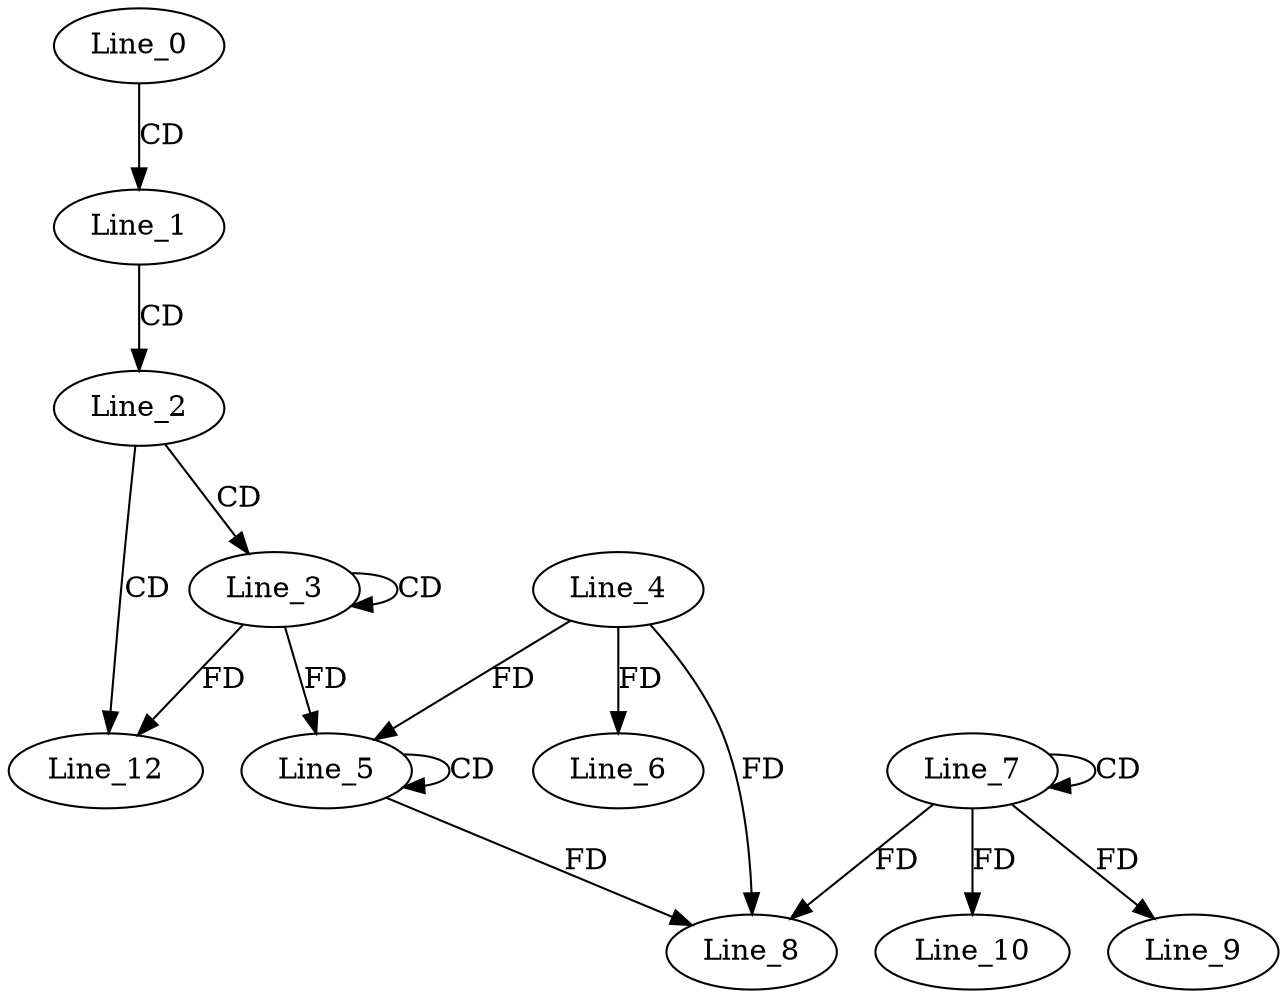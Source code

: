 digraph G {
  Line_0;
  Line_1;
  Line_2;
  Line_3;
  Line_3;
  Line_5;
  Line_5;
  Line_4;
  Line_5;
  Line_6;
  Line_7;
  Line_7;
  Line_8;
  Line_8;
  Line_9;
  Line_10;
  Line_12;
  Line_0 -> Line_1 [ label="CD" ];
  Line_1 -> Line_2 [ label="CD" ];
  Line_2 -> Line_3 [ label="CD" ];
  Line_3 -> Line_3 [ label="CD" ];
  Line_5 -> Line_5 [ label="CD" ];
  Line_3 -> Line_5 [ label="FD" ];
  Line_4 -> Line_5 [ label="FD" ];
  Line_4 -> Line_6 [ label="FD" ];
  Line_7 -> Line_7 [ label="CD" ];
  Line_7 -> Line_8 [ label="FD" ];
  Line_5 -> Line_8 [ label="FD" ];
  Line_4 -> Line_8 [ label="FD" ];
  Line_7 -> Line_9 [ label="FD" ];
  Line_7 -> Line_10 [ label="FD" ];
  Line_2 -> Line_12 [ label="CD" ];
  Line_3 -> Line_12 [ label="FD" ];
}
